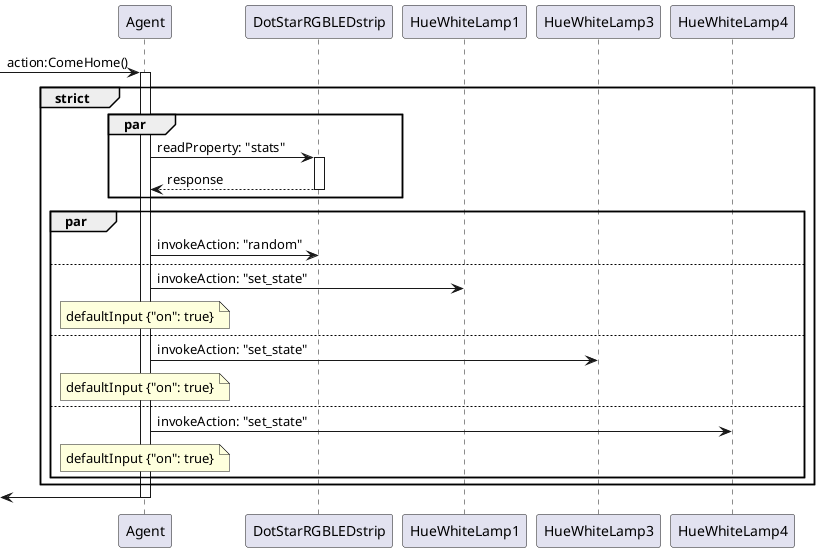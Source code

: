 @startuml actionComeHome
[->"Agent": action:ComeHome()
activate "Agent"

group strict 
    par 
        "Agent" -> "DotStarRGBLEDstrip" : readProperty: "stats"
        activate "DotStarRGBLEDstrip"
        "DotStarRGBLEDstrip" --> "Agent" : response
        deactivate "DotStarRGBLEDstrip"
    end 
    par
        "Agent" -> "DotStarRGBLEDstrip" : invokeAction: "random"
    else
        "Agent" -> "HueWhiteLamp1" : invokeAction: "set_state"
        note over Agent
            defaultInput {"on": true}
        end note
    else
        "Agent" -> "HueWhiteLamp3" : invokeAction: "set_state"
        note over Agent
            defaultInput {"on": true}
        end note
    else
        "Agent" -> "HueWhiteLamp4" : invokeAction: "set_state"
        note over Agent
            defaultInput {"on": true}
        end note
    end 
end

[<-"Agent"
deactivate "Agent"
@enduml

@startuml actionGoAway
[->"Agent": action:GoAway()
activate "Agent"

group strict 
    par 
        "Agent" -> "DotStarRGBLEDstrip" : readProperty: "stats"
        activate "DotStarRGBLEDstrip"
        "DotStarRGBLEDstrip" --> "Agent" : response
        deactivate "DotStarRGBLEDstrip"
    end 
    par
        "Agent" -> "DotStarRGBLEDstrip" : invokeAction: "shutdown"
    else
        "Agent" -> "HueWhiteLamp1" : invokeAction: "set_state"
        note over Agent
            defaultInput {"on": false}
        end note
    else
        "Agent" -> "HueWhiteLamp3" : invokeAction: "set_state"
        note over Agent
            defaultInput {"on": false}
        end note
    else
        "Agent" -> "HueWhiteLamp4" : invokeAction: "set_state"
        note over Agent
            defaultInput {"on": false}
        end note
    end 
end

[<-"Agent"
deactivate "Agent"
@enduml